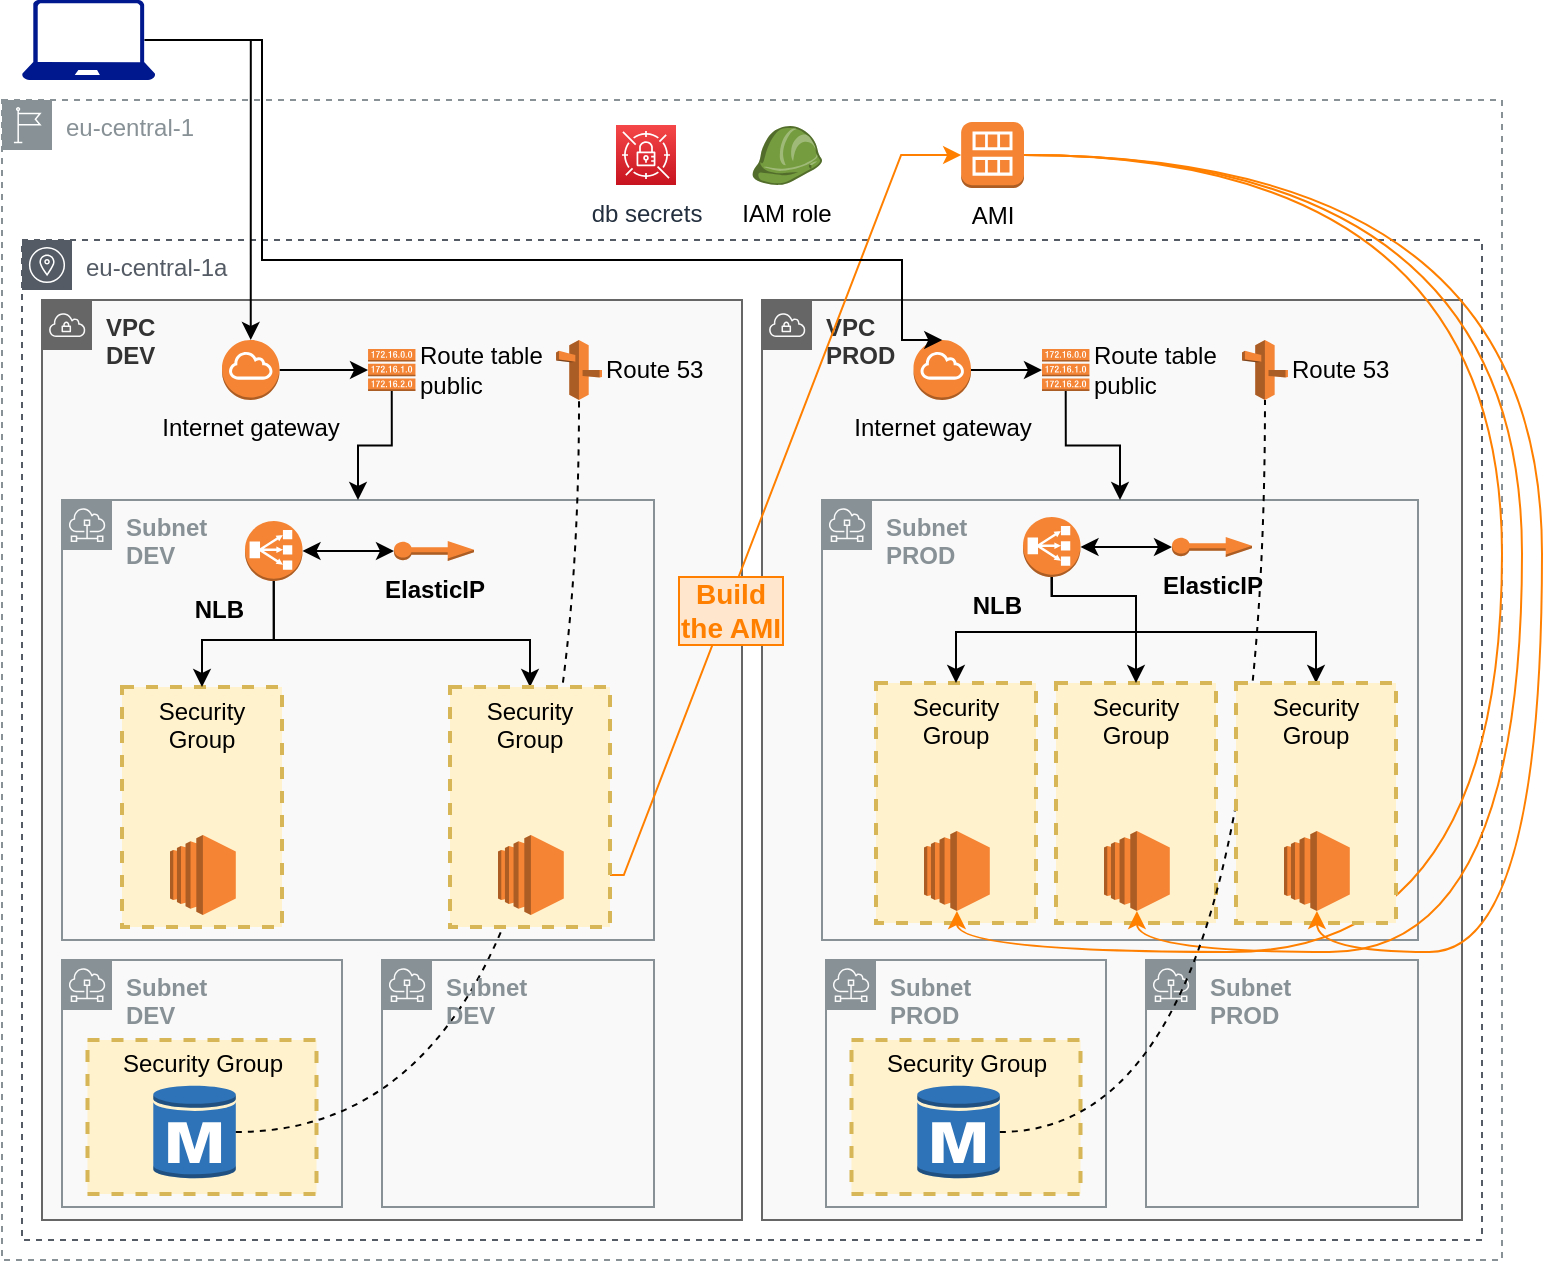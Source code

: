 <mxfile version="13.9.9" type="github">
  <diagram id="UUgaOf1F6qNWSPvY_eEi" name="Page-1">
    <mxGraphModel dx="946" dy="662" grid="1" gridSize="10" guides="1" tooltips="1" connect="1" arrows="1" fold="1" page="1" pageScale="1" pageWidth="827" pageHeight="1169" math="0" shadow="0">
      <root>
        <mxCell id="0" />
        <mxCell id="1" parent="0" />
        <mxCell id="LLyH-jrI4SZby10niK_6-6" value="eu-central-1" style="outlineConnect=0;gradientColor=none;html=1;whiteSpace=wrap;fontSize=12;fontStyle=0;shape=mxgraph.aws4.group;grIcon=mxgraph.aws4.group_region;strokeColor=#879196;fillColor=none;verticalAlign=top;align=left;spacingLeft=30;fontColor=#879196;dashed=1;" parent="1" vertex="1">
          <mxGeometry x="40" y="80" width="750" height="580" as="geometry" />
        </mxCell>
        <mxCell id="LLyH-jrI4SZby10niK_6-10" value="eu-central-1a" style="outlineConnect=0;gradientColor=none;html=1;whiteSpace=wrap;fontSize=12;fontStyle=0;shape=mxgraph.aws4.group;grIcon=mxgraph.aws4.group_availability_zone;strokeColor=#545B64;fillColor=none;verticalAlign=top;align=left;spacingLeft=30;fontColor=#545B64;dashed=1;" parent="1" vertex="1">
          <mxGeometry x="50" y="150" width="730" height="500" as="geometry" />
        </mxCell>
        <mxCell id="FU5zcwVCU_c94r31TygK-25" value="&lt;b&gt;VPC &lt;br&gt;PROD&lt;/b&gt;" style="outlineConnect=0;html=1;whiteSpace=wrap;fontSize=12;fontStyle=0;shape=mxgraph.aws4.group;grIcon=mxgraph.aws4.group_vpc;strokeColor=#666666;fillColor=#f5f5f5;verticalAlign=top;align=left;spacingLeft=30;dashed=0;fillOpacity=60;fontColor=#333333;" vertex="1" parent="1">
          <mxGeometry x="420" y="180" width="350" height="460" as="geometry" />
        </mxCell>
        <mxCell id="LLyH-jrI4SZby10niK_6-5" value="&lt;b&gt;VPC &lt;br&gt;DEV&lt;/b&gt;" style="outlineConnect=0;html=1;whiteSpace=wrap;fontSize=12;fontStyle=0;shape=mxgraph.aws4.group;grIcon=mxgraph.aws4.group_vpc;strokeColor=#666666;fillColor=#f5f5f5;verticalAlign=top;align=left;spacingLeft=30;dashed=0;fillOpacity=60;fontColor=#333333;" parent="1" vertex="1">
          <mxGeometry x="60" y="180" width="350" height="460" as="geometry" />
        </mxCell>
        <mxCell id="LLyH-jrI4SZby10niK_6-4" value="&lt;b&gt;Subnet &lt;br&gt;DEV&lt;/b&gt;" style="outlineConnect=0;gradientColor=none;html=1;whiteSpace=wrap;fontSize=12;fontStyle=0;shape=mxgraph.aws4.group;grIcon=mxgraph.aws4.group_subnet;strokeColor=#879196;fillColor=none;verticalAlign=top;align=left;spacingLeft=30;fontColor=#879196;dashed=0;" parent="1" vertex="1">
          <mxGeometry x="70" y="280" width="296" height="220" as="geometry" />
        </mxCell>
        <mxCell id="LLyH-jrI4SZby10niK_6-27" style="edgeStyle=orthogonalEdgeStyle;rounded=0;orthogonalLoop=1;jettySize=auto;html=1;exitX=1;exitY=0.5;exitDx=0;exitDy=0;exitPerimeter=0;entryX=0;entryY=0.5;entryDx=0;entryDy=0;entryPerimeter=0;" parent="1" source="LLyH-jrI4SZby10niK_6-2" target="LLyH-jrI4SZby10niK_6-19" edge="1">
          <mxGeometry relative="1" as="geometry" />
        </mxCell>
        <mxCell id="LLyH-jrI4SZby10niK_6-2" value="Internet gateway" style="outlineConnect=0;dashed=0;verticalLabelPosition=bottom;verticalAlign=top;align=center;html=1;shape=mxgraph.aws3.internet_gateway;fillColor=#F58534;gradientColor=none;" parent="1" vertex="1">
          <mxGeometry x="150" y="200" width="28.75" height="30" as="geometry" />
        </mxCell>
        <mxCell id="LLyH-jrI4SZby10niK_6-28" style="edgeStyle=orthogonalEdgeStyle;rounded=0;orthogonalLoop=1;jettySize=auto;html=1;exitX=0.92;exitY=0.5;exitDx=0;exitDy=0;exitPerimeter=0;entryX=0.5;entryY=0;entryDx=0;entryDy=0;entryPerimeter=0;" parent="1" source="LLyH-jrI4SZby10niK_6-12" target="LLyH-jrI4SZby10niK_6-2" edge="1">
          <mxGeometry relative="1" as="geometry" />
        </mxCell>
        <mxCell id="LLyH-jrI4SZby10niK_6-12" value="" style="aspect=fixed;pointerEvents=1;shadow=0;dashed=0;html=1;strokeColor=none;labelPosition=center;verticalLabelPosition=bottom;verticalAlign=top;align=center;fillColor=#00188D;shape=mxgraph.azure.laptop" parent="1" vertex="1">
          <mxGeometry x="50" y="30" width="66.66" height="40" as="geometry" />
        </mxCell>
        <mxCell id="LLyH-jrI4SZby10niK_6-16" value="&lt;b&gt;Subnet&lt;br&gt;PROD&lt;/b&gt;" style="outlineConnect=0;gradientColor=none;html=1;whiteSpace=wrap;fontSize=12;fontStyle=0;shape=mxgraph.aws4.group;grIcon=mxgraph.aws4.group_subnet;strokeColor=#879196;fillColor=none;verticalAlign=top;align=left;spacingLeft=30;fontColor=#879196;dashed=0;" parent="1" vertex="1">
          <mxGeometry x="450" y="280" width="298" height="220" as="geometry" />
        </mxCell>
        <mxCell id="LLyH-jrI4SZby10niK_6-24" style="edgeStyle=orthogonalEdgeStyle;rounded=0;orthogonalLoop=1;jettySize=auto;html=1;exitX=0.5;exitY=1;exitDx=0;exitDy=0;exitPerimeter=0;" parent="1" source="LLyH-jrI4SZby10niK_6-19" target="LLyH-jrI4SZby10niK_6-4" edge="1">
          <mxGeometry relative="1" as="geometry" />
        </mxCell>
        <mxCell id="LLyH-jrI4SZby10niK_6-19" value="Route table&lt;br&gt;public" style="outlineConnect=0;dashed=0;verticalLabelPosition=middle;verticalAlign=middle;align=left;html=1;shape=mxgraph.aws3.route_table;fillColor=#F58536;gradientColor=none;labelPosition=right;" parent="1" vertex="1">
          <mxGeometry x="223.02" y="204.5" width="23.71" height="21" as="geometry" />
        </mxCell>
        <mxCell id="Gg3K2ls2yGk3OWGE8Ab6-3" value="Route 53" style="outlineConnect=0;dashed=0;verticalLabelPosition=middle;verticalAlign=middle;align=left;html=1;shape=mxgraph.aws3.route_53;fillColor=#F58536;gradientColor=none;labelPosition=right;" parent="1" vertex="1">
          <mxGeometry x="317.02" y="200" width="22.98" height="30" as="geometry" />
        </mxCell>
        <mxCell id="WJ81USQerfGTGFu2v-6j-1" value="IAM role" style="outlineConnect=0;dashed=0;verticalLabelPosition=bottom;verticalAlign=top;align=center;html=1;shape=mxgraph.aws3.role;fillColor=#759C3E;gradientColor=none;" parent="1" vertex="1">
          <mxGeometry x="414.93" y="93" width="35.07" height="29.5" as="geometry" />
        </mxCell>
        <mxCell id="WJ81USQerfGTGFu2v-6j-3" value="db secrets" style="outlineConnect=0;fontColor=#232F3E;gradientColor=#F54749;gradientDirection=north;fillColor=#C7131F;strokeColor=#ffffff;dashed=0;verticalLabelPosition=bottom;verticalAlign=top;align=center;html=1;fontSize=12;fontStyle=0;aspect=fixed;shape=mxgraph.aws4.resourceIcon;resIcon=mxgraph.aws4.secrets_manager;" parent="1" vertex="1">
          <mxGeometry x="347" y="92.5" width="30" height="30" as="geometry" />
        </mxCell>
        <mxCell id="mmzX4yjb0Bl6ZRDBmCqj-1" value="Security Group" style="fontStyle=0;verticalAlign=top;align=center;spacingTop=-2;fillColor=#fff2cc;rounded=0;whiteSpace=wrap;html=1;strokeColor=#d6b656;strokeWidth=2;dashed=1;container=1;collapsible=0;expand=0;recursiveResize=0;" parent="1" vertex="1">
          <mxGeometry x="100" y="373.5" width="80" height="120" as="geometry" />
        </mxCell>
        <mxCell id="mmzX4yjb0Bl6ZRDBmCqj-2" value="" style="outlineConnect=0;dashed=0;verticalLabelPosition=bottom;verticalAlign=top;align=center;html=1;shape=mxgraph.aws3.ec2;fillColor=#F58534;gradientColor=none;" parent="mmzX4yjb0Bl6ZRDBmCqj-1" vertex="1">
          <mxGeometry x="24.0" y="74" width="32.9" height="40" as="geometry" />
        </mxCell>
        <mxCell id="mmzX4yjb0Bl6ZRDBmCqj-3" value="" style="shape=image;html=1;verticalAlign=top;verticalLabelPosition=bottom;labelBackgroundColor=#ffffff;imageAspect=0;aspect=fixed;image=https://cdn2.iconfinder.com/data/icons/nodejs-1/128/nodejs-128.png" parent="mmzX4yjb0Bl6ZRDBmCqj-1" vertex="1">
          <mxGeometry x="16.45" y="30" width="48" height="48" as="geometry" />
        </mxCell>
        <mxCell id="mmzX4yjb0Bl6ZRDBmCqj-11" value="&lt;b&gt;Subnet&lt;br&gt;DEV&lt;/b&gt;" style="outlineConnect=0;gradientColor=none;html=1;whiteSpace=wrap;fontSize=12;fontStyle=0;shape=mxgraph.aws4.group;grIcon=mxgraph.aws4.group_subnet;strokeColor=#879196;fillColor=none;verticalAlign=top;align=left;spacingLeft=30;fontColor=#879196;dashed=0;" parent="1" vertex="1">
          <mxGeometry x="70" y="510" width="140" height="123.5" as="geometry" />
        </mxCell>
        <mxCell id="LLyH-jrI4SZby10niK_6-3" value="Security Group" style="fontStyle=0;verticalAlign=top;align=center;spacingTop=-2;fillColor=#fff2cc;rounded=0;whiteSpace=wrap;html=1;strokeColor=#d6b656;strokeWidth=2;dashed=1;container=1;collapsible=0;expand=0;recursiveResize=0;" parent="1" vertex="1">
          <mxGeometry x="82.75" y="550" width="114.5" height="77" as="geometry" />
        </mxCell>
        <mxCell id="LLyH-jrI4SZby10niK_6-1" value="" style="outlineConnect=0;dashed=0;verticalLabelPosition=bottom;verticalAlign=top;align=center;html=1;shape=mxgraph.aws3.rds_db_instance;fillColor=#2E73B8;gradientColor=none;" parent="LLyH-jrI4SZby10niK_6-3" vertex="1">
          <mxGeometry x="32.9" y="22" width="41.25" height="48" as="geometry" />
        </mxCell>
        <mxCell id="mmzX4yjb0Bl6ZRDBmCqj-20" style="edgeStyle=orthogonalEdgeStyle;rounded=0;orthogonalLoop=1;jettySize=auto;html=1;exitX=0.5;exitY=1;exitDx=0;exitDy=0;exitPerimeter=0;entryX=0.5;entryY=0;entryDx=0;entryDy=0;" parent="1" source="mmzX4yjb0Bl6ZRDBmCqj-15" target="mmzX4yjb0Bl6ZRDBmCqj-4" edge="1">
          <mxGeometry relative="1" as="geometry">
            <Array as="points">
              <mxPoint x="176" y="350" />
              <mxPoint x="304" y="350" />
            </Array>
          </mxGeometry>
        </mxCell>
        <mxCell id="mmzX4yjb0Bl6ZRDBmCqj-26" style="edgeStyle=orthogonalEdgeStyle;rounded=0;orthogonalLoop=1;jettySize=auto;html=1;exitX=0.5;exitY=1;exitDx=0;exitDy=0;exitPerimeter=0;entryX=0.5;entryY=0;entryDx=0;entryDy=0;startArrow=none;startFill=0;" parent="1" source="mmzX4yjb0Bl6ZRDBmCqj-15" target="mmzX4yjb0Bl6ZRDBmCqj-1" edge="1">
          <mxGeometry relative="1" as="geometry">
            <Array as="points">
              <mxPoint x="176" y="350" />
              <mxPoint x="140" y="350" />
            </Array>
          </mxGeometry>
        </mxCell>
        <mxCell id="mmzX4yjb0Bl6ZRDBmCqj-15" value="&lt;b&gt;NLB&lt;/b&gt;" style="outlineConnect=0;dashed=0;verticalLabelPosition=bottom;verticalAlign=top;align=right;html=1;shape=mxgraph.aws3.classic_load_balancer;fillColor=#F58534;gradientColor=none;labelPosition=left;" parent="1" vertex="1">
          <mxGeometry x="161.5" y="290.5" width="28.75" height="30" as="geometry" />
        </mxCell>
        <mxCell id="mmzX4yjb0Bl6ZRDBmCqj-23" value="" style="edgeStyle=orthogonalEdgeStyle;rounded=0;orthogonalLoop=1;jettySize=auto;html=1;startArrow=classic;startFill=1;" parent="1" source="mmzX4yjb0Bl6ZRDBmCqj-22" target="mmzX4yjb0Bl6ZRDBmCqj-15" edge="1">
          <mxGeometry relative="1" as="geometry" />
        </mxCell>
        <mxCell id="mmzX4yjb0Bl6ZRDBmCqj-22" value="&lt;b&gt;ElasticIP&lt;/b&gt;" style="outlineConnect=0;dashed=0;verticalLabelPosition=bottom;verticalAlign=top;align=center;html=1;shape=mxgraph.aws3.elastic_ip;fillColor=#F58534;gradientColor=none;" parent="1" vertex="1">
          <mxGeometry x="236" y="300.5" width="40" height="10" as="geometry" />
        </mxCell>
        <mxCell id="FU5zcwVCU_c94r31TygK-1" value="Security Group" style="fontStyle=0;verticalAlign=top;align=center;spacingTop=-2;fillColor=#fff2cc;rounded=0;whiteSpace=wrap;html=1;strokeColor=#d6b656;strokeWidth=2;dashed=1;container=1;collapsible=0;expand=0;recursiveResize=0;" vertex="1" parent="1">
          <mxGeometry x="477" y="371.5" width="80" height="120" as="geometry" />
        </mxCell>
        <mxCell id="FU5zcwVCU_c94r31TygK-2" value="" style="outlineConnect=0;dashed=0;verticalLabelPosition=bottom;verticalAlign=top;align=center;html=1;shape=mxgraph.aws3.ec2;fillColor=#F58534;gradientColor=none;" vertex="1" parent="FU5zcwVCU_c94r31TygK-1">
          <mxGeometry x="24.0" y="74" width="32.9" height="40" as="geometry" />
        </mxCell>
        <mxCell id="FU5zcwVCU_c94r31TygK-3" value="" style="shape=image;html=1;verticalAlign=top;verticalLabelPosition=bottom;labelBackgroundColor=#ffffff;imageAspect=0;aspect=fixed;image=https://cdn2.iconfinder.com/data/icons/nodejs-1/128/nodejs-128.png" vertex="1" parent="FU5zcwVCU_c94r31TygK-1">
          <mxGeometry x="16.45" y="30" width="48" height="48" as="geometry" />
        </mxCell>
        <mxCell id="FU5zcwVCU_c94r31TygK-4" value="Security Group" style="fontStyle=0;verticalAlign=top;align=center;spacingTop=-2;fillColor=#fff2cc;rounded=0;whiteSpace=wrap;html=1;strokeColor=#d6b656;strokeWidth=2;dashed=1;container=1;collapsible=0;expand=0;recursiveResize=0;" vertex="1" parent="1">
          <mxGeometry x="567" y="371.5" width="80" height="120" as="geometry" />
        </mxCell>
        <mxCell id="FU5zcwVCU_c94r31TygK-5" value="" style="outlineConnect=0;dashed=0;verticalLabelPosition=bottom;verticalAlign=top;align=center;html=1;shape=mxgraph.aws3.ec2;fillColor=#F58534;gradientColor=none;" vertex="1" parent="FU5zcwVCU_c94r31TygK-4">
          <mxGeometry x="24.0" y="74" width="32.9" height="40" as="geometry" />
        </mxCell>
        <mxCell id="FU5zcwVCU_c94r31TygK-6" value="" style="shape=image;html=1;verticalAlign=top;verticalLabelPosition=bottom;labelBackgroundColor=#ffffff;imageAspect=0;aspect=fixed;image=https://cdn2.iconfinder.com/data/icons/nodejs-1/128/nodejs-128.png" vertex="1" parent="FU5zcwVCU_c94r31TygK-4">
          <mxGeometry x="16.45" y="30" width="48" height="48" as="geometry" />
        </mxCell>
        <mxCell id="FU5zcwVCU_c94r31TygK-10" style="edgeStyle=orthogonalEdgeStyle;rounded=0;orthogonalLoop=1;jettySize=auto;html=1;exitX=0.5;exitY=1;exitDx=0;exitDy=0;exitPerimeter=0;entryX=0.5;entryY=0;entryDx=0;entryDy=0;" edge="1" parent="1" source="FU5zcwVCU_c94r31TygK-13" target="FU5zcwVCU_c94r31TygK-7">
          <mxGeometry relative="1" as="geometry">
            <Array as="points">
              <mxPoint x="565" y="328" />
              <mxPoint x="607" y="328" />
              <mxPoint x="607" y="346" />
              <mxPoint x="697" y="346" />
            </Array>
          </mxGeometry>
        </mxCell>
        <mxCell id="FU5zcwVCU_c94r31TygK-11" style="edgeStyle=orthogonalEdgeStyle;rounded=0;orthogonalLoop=1;jettySize=auto;html=1;exitX=0.5;exitY=1;exitDx=0;exitDy=0;exitPerimeter=0;entryX=0.5;entryY=0;entryDx=0;entryDy=0;" edge="1" parent="1" source="FU5zcwVCU_c94r31TygK-13" target="FU5zcwVCU_c94r31TygK-1">
          <mxGeometry relative="1" as="geometry">
            <Array as="points">
              <mxPoint x="565" y="328" />
              <mxPoint x="607" y="328" />
              <mxPoint x="607" y="346" />
              <mxPoint x="517" y="346" />
            </Array>
          </mxGeometry>
        </mxCell>
        <mxCell id="FU5zcwVCU_c94r31TygK-12" style="edgeStyle=orthogonalEdgeStyle;rounded=0;orthogonalLoop=1;jettySize=auto;html=1;exitX=0.5;exitY=1;exitDx=0;exitDy=0;exitPerimeter=0;entryX=0.5;entryY=0;entryDx=0;entryDy=0;startArrow=none;startFill=0;" edge="1" parent="1" source="FU5zcwVCU_c94r31TygK-13" target="FU5zcwVCU_c94r31TygK-4">
          <mxGeometry relative="1" as="geometry">
            <Array as="points">
              <mxPoint x="565" y="328" />
              <mxPoint x="607" y="328" />
            </Array>
          </mxGeometry>
        </mxCell>
        <mxCell id="FU5zcwVCU_c94r31TygK-13" value="&lt;b&gt;NLB&lt;/b&gt;" style="outlineConnect=0;dashed=0;verticalLabelPosition=bottom;verticalAlign=top;align=right;html=1;shape=mxgraph.aws3.classic_load_balancer;fillColor=#F58534;gradientColor=none;labelPosition=left;" vertex="1" parent="1">
          <mxGeometry x="550.5" y="288.5" width="28.75" height="30" as="geometry" />
        </mxCell>
        <mxCell id="FU5zcwVCU_c94r31TygK-14" value="" style="edgeStyle=orthogonalEdgeStyle;rounded=0;orthogonalLoop=1;jettySize=auto;html=1;startArrow=classic;startFill=1;" edge="1" parent="1" source="FU5zcwVCU_c94r31TygK-15" target="FU5zcwVCU_c94r31TygK-13">
          <mxGeometry relative="1" as="geometry" />
        </mxCell>
        <mxCell id="FU5zcwVCU_c94r31TygK-15" value="&lt;b&gt;ElasticIP&lt;/b&gt;" style="outlineConnect=0;dashed=0;verticalLabelPosition=bottom;verticalAlign=top;align=center;html=1;shape=mxgraph.aws3.elastic_ip;fillColor=#F58534;gradientColor=none;" vertex="1" parent="1">
          <mxGeometry x="625" y="298.5" width="40" height="10" as="geometry" />
        </mxCell>
        <mxCell id="FU5zcwVCU_c94r31TygK-19" style="edgeStyle=orthogonalEdgeStyle;curved=1;rounded=0;orthogonalLoop=1;jettySize=auto;html=1;exitX=1;exitY=0.5;exitDx=0;exitDy=0;exitPerimeter=0;entryX=0.5;entryY=1;entryDx=0;entryDy=0;entryPerimeter=0;labelBackgroundColor=#FFE6CC;fontColor=#FF8000;align=center;strokeColor=#FF8000;" edge="1" parent="1" source="FU5zcwVCU_c94r31TygK-16" target="FU5zcwVCU_c94r31TygK-5">
          <mxGeometry relative="1" as="geometry">
            <Array as="points">
              <mxPoint x="800" y="108" />
              <mxPoint x="800" y="506" />
              <mxPoint x="608" y="506" />
            </Array>
          </mxGeometry>
        </mxCell>
        <mxCell id="FU5zcwVCU_c94r31TygK-20" style="edgeStyle=orthogonalEdgeStyle;curved=1;rounded=0;orthogonalLoop=1;jettySize=auto;html=1;exitX=1;exitY=0.5;exitDx=0;exitDy=0;exitPerimeter=0;entryX=0.5;entryY=1;entryDx=0;entryDy=0;entryPerimeter=0;labelBackgroundColor=#FFE6CC;fontColor=#FF8000;align=center;strokeColor=#FF8000;" edge="1" parent="1" source="FU5zcwVCU_c94r31TygK-16" target="FU5zcwVCU_c94r31TygK-2">
          <mxGeometry relative="1" as="geometry">
            <Array as="points">
              <mxPoint x="790" y="108" />
              <mxPoint x="790" y="506" />
              <mxPoint x="518" y="506" />
            </Array>
          </mxGeometry>
        </mxCell>
        <mxCell id="FU5zcwVCU_c94r31TygK-16" value="AMI" style="outlineConnect=0;dashed=0;verticalLabelPosition=bottom;verticalAlign=top;align=center;html=1;shape=mxgraph.aws3.ami;fillColor=#F58534;gradientColor=none;" vertex="1" parent="1">
          <mxGeometry x="519.57" y="91" width="31.43" height="33" as="geometry" />
        </mxCell>
        <mxCell id="FU5zcwVCU_c94r31TygK-17" value="&lt;b&gt;&lt;font style=&quot;font-size: 14px&quot;&gt;Build &lt;br&gt;the AMI&lt;/font&gt;&lt;/b&gt;" style="edgeStyle=entityRelationEdgeStyle;rounded=0;orthogonalLoop=1;jettySize=auto;html=1;exitX=1;exitY=0.5;exitDx=0;exitDy=0;exitPerimeter=0;entryX=0;entryY=0.5;entryDx=0;entryDy=0;entryPerimeter=0;elbow=vertical;labelPosition=left;verticalLabelPosition=middle;align=center;verticalAlign=middle;labelBackgroundColor=#FFE6CC;horizontal=1;spacingTop=9;spacingRight=3;fontColor=#FF8000;labelBorderColor=#FF8000;strokeColor=#FF8000;spacingLeft=17;" edge="1" parent="1" source="mmzX4yjb0Bl6ZRDBmCqj-5" target="FU5zcwVCU_c94r31TygK-16">
          <mxGeometry x="-0.214" y="6" relative="1" as="geometry">
            <mxPoint as="offset" />
          </mxGeometry>
        </mxCell>
        <mxCell id="FU5zcwVCU_c94r31TygK-31" style="edgeStyle=orthogonalEdgeStyle;rounded=0;orthogonalLoop=1;jettySize=auto;html=1;exitX=0.5;exitY=1;exitDx=0;exitDy=0;exitPerimeter=0;labelBackgroundColor=none;align=center;" edge="1" parent="1" source="FU5zcwVCU_c94r31TygK-26" target="LLyH-jrI4SZby10niK_6-16">
          <mxGeometry relative="1" as="geometry" />
        </mxCell>
        <mxCell id="FU5zcwVCU_c94r31TygK-26" value="Route table&lt;br&gt;public" style="outlineConnect=0;dashed=0;verticalLabelPosition=middle;verticalAlign=middle;align=left;html=1;shape=mxgraph.aws3.route_table;fillColor=#F58536;gradientColor=none;labelPosition=right;" vertex="1" parent="1">
          <mxGeometry x="560" y="204.5" width="23.71" height="21" as="geometry" />
        </mxCell>
        <mxCell id="FU5zcwVCU_c94r31TygK-27" value="Route 53" style="outlineConnect=0;dashed=0;verticalLabelPosition=middle;verticalAlign=middle;align=left;html=1;shape=mxgraph.aws3.route_53;fillColor=#F58536;gradientColor=none;labelPosition=right;" vertex="1" parent="1">
          <mxGeometry x="660" y="200" width="22.98" height="30" as="geometry" />
        </mxCell>
        <mxCell id="FU5zcwVCU_c94r31TygK-32" style="edgeStyle=orthogonalEdgeStyle;rounded=0;orthogonalLoop=1;jettySize=auto;html=1;exitX=1;exitY=0.5;exitDx=0;exitDy=0;exitPerimeter=0;entryX=0;entryY=0.5;entryDx=0;entryDy=0;entryPerimeter=0;labelBackgroundColor=none;strokeColor=#000000;fontColor=#000000;align=center;" edge="1" parent="1" source="FU5zcwVCU_c94r31TygK-28" target="FU5zcwVCU_c94r31TygK-26">
          <mxGeometry relative="1" as="geometry" />
        </mxCell>
        <mxCell id="FU5zcwVCU_c94r31TygK-28" value="Internet gateway" style="outlineConnect=0;dashed=0;verticalLabelPosition=bottom;verticalAlign=top;align=center;html=1;shape=mxgraph.aws3.internet_gateway;fillColor=#F58534;gradientColor=none;" vertex="1" parent="1">
          <mxGeometry x="495.75" y="200" width="28.75" height="30" as="geometry" />
        </mxCell>
        <mxCell id="FU5zcwVCU_c94r31TygK-29" style="edgeStyle=orthogonalEdgeStyle;rounded=0;orthogonalLoop=1;jettySize=auto;html=1;exitX=0.92;exitY=0.5;exitDx=0;exitDy=0;exitPerimeter=0;entryX=0.5;entryY=0;entryDx=0;entryDy=0;entryPerimeter=0;" edge="1" parent="1" source="LLyH-jrI4SZby10niK_6-12" target="FU5zcwVCU_c94r31TygK-28">
          <mxGeometry relative="1" as="geometry">
            <mxPoint x="121.327" y="60" as="sourcePoint" />
            <mxPoint x="154.375" y="210" as="targetPoint" />
            <Array as="points">
              <mxPoint x="170" y="50" />
              <mxPoint x="170" y="160" />
              <mxPoint x="490" y="160" />
            </Array>
          </mxGeometry>
        </mxCell>
        <mxCell id="Gg3K2ls2yGk3OWGE8Ab6-6" style="edgeStyle=orthogonalEdgeStyle;rounded=0;orthogonalLoop=1;jettySize=auto;html=1;entryX=0.5;entryY=1;entryDx=0;entryDy=0;entryPerimeter=0;endArrow=none;endFill=0;curved=1;dashed=1;" parent="1" source="LLyH-jrI4SZby10niK_6-1" target="Gg3K2ls2yGk3OWGE8Ab6-3" edge="1">
          <mxGeometry relative="1" as="geometry">
            <mxPoint x="181.45" y="450" as="sourcePoint" />
            <mxPoint x="502.49" y="235" as="targetPoint" />
          </mxGeometry>
        </mxCell>
        <mxCell id="mmzX4yjb0Bl6ZRDBmCqj-4" value="Security Group" style="fontStyle=0;verticalAlign=top;align=center;spacingTop=-2;fillColor=#fff2cc;rounded=0;whiteSpace=wrap;html=1;strokeColor=#d6b656;strokeWidth=2;dashed=1;container=1;collapsible=0;expand=0;recursiveResize=0;" parent="1" vertex="1">
          <mxGeometry x="264" y="373.5" width="80" height="120" as="geometry" />
        </mxCell>
        <mxCell id="mmzX4yjb0Bl6ZRDBmCqj-5" value="" style="outlineConnect=0;dashed=0;verticalLabelPosition=bottom;verticalAlign=top;align=center;html=1;shape=mxgraph.aws3.ec2;fillColor=#F58534;gradientColor=none;" parent="mmzX4yjb0Bl6ZRDBmCqj-4" vertex="1">
          <mxGeometry x="24.0" y="74" width="32.9" height="40" as="geometry" />
        </mxCell>
        <mxCell id="mmzX4yjb0Bl6ZRDBmCqj-6" value="" style="shape=image;html=1;verticalAlign=top;verticalLabelPosition=bottom;labelBackgroundColor=#ffffff;imageAspect=0;aspect=fixed;image=https://cdn2.iconfinder.com/data/icons/nodejs-1/128/nodejs-128.png" parent="mmzX4yjb0Bl6ZRDBmCqj-4" vertex="1">
          <mxGeometry x="16.45" y="30" width="48" height="48" as="geometry" />
        </mxCell>
        <mxCell id="FU5zcwVCU_c94r31TygK-35" value="&lt;b&gt;Subnet&lt;br&gt;DEV&lt;/b&gt;" style="outlineConnect=0;gradientColor=none;html=1;whiteSpace=wrap;fontSize=12;fontStyle=0;shape=mxgraph.aws4.group;grIcon=mxgraph.aws4.group_subnet;strokeColor=#879196;fillColor=none;verticalAlign=top;align=left;spacingLeft=30;fontColor=#879196;dashed=0;" vertex="1" parent="1">
          <mxGeometry x="230" y="510" width="136" height="123.5" as="geometry" />
        </mxCell>
        <mxCell id="FU5zcwVCU_c94r31TygK-36" value="&lt;b&gt;Subnet&lt;br&gt;PROD&lt;br&gt;&lt;/b&gt;" style="outlineConnect=0;gradientColor=none;html=1;whiteSpace=wrap;fontSize=12;fontStyle=0;shape=mxgraph.aws4.group;grIcon=mxgraph.aws4.group_subnet;strokeColor=#879196;fillColor=none;verticalAlign=top;align=left;spacingLeft=30;fontColor=#879196;dashed=0;" vertex="1" parent="1">
          <mxGeometry x="452" y="510" width="140" height="123.5" as="geometry" />
        </mxCell>
        <mxCell id="FU5zcwVCU_c94r31TygK-37" value="Security Group" style="fontStyle=0;verticalAlign=top;align=center;spacingTop=-2;fillColor=#fff2cc;rounded=0;whiteSpace=wrap;html=1;strokeColor=#d6b656;strokeWidth=2;dashed=1;container=1;collapsible=0;expand=0;recursiveResize=0;" vertex="1" parent="1">
          <mxGeometry x="464.75" y="550" width="114.5" height="77" as="geometry" />
        </mxCell>
        <mxCell id="FU5zcwVCU_c94r31TygK-38" value="" style="outlineConnect=0;dashed=0;verticalLabelPosition=bottom;verticalAlign=top;align=center;html=1;shape=mxgraph.aws3.rds_db_instance;fillColor=#2E73B8;gradientColor=none;" vertex="1" parent="FU5zcwVCU_c94r31TygK-37">
          <mxGeometry x="32.9" y="22" width="41.25" height="48" as="geometry" />
        </mxCell>
        <mxCell id="FU5zcwVCU_c94r31TygK-39" value="&lt;b&gt;Subnet&lt;br&gt;PROD&lt;br&gt;&lt;/b&gt;" style="outlineConnect=0;gradientColor=none;html=1;whiteSpace=wrap;fontSize=12;fontStyle=0;shape=mxgraph.aws4.group;grIcon=mxgraph.aws4.group_subnet;strokeColor=#879196;fillColor=none;verticalAlign=top;align=left;spacingLeft=30;fontColor=#879196;dashed=0;" vertex="1" parent="1">
          <mxGeometry x="612" y="510" width="136" height="123.5" as="geometry" />
        </mxCell>
        <mxCell id="FU5zcwVCU_c94r31TygK-33" style="edgeStyle=orthogonalEdgeStyle;rounded=0;orthogonalLoop=1;jettySize=auto;html=1;entryX=0.5;entryY=1;entryDx=0;entryDy=0;entryPerimeter=0;endArrow=none;endFill=0;curved=1;dashed=1;exitX=1;exitY=0.5;exitDx=0;exitDy=0;exitPerimeter=0;" edge="1" parent="1" source="FU5zcwVCU_c94r31TygK-38" target="FU5zcwVCU_c94r31TygK-27">
          <mxGeometry relative="1" as="geometry">
            <mxPoint x="638.25" y="596" as="sourcePoint" />
            <mxPoint x="338.51" y="240" as="targetPoint" />
          </mxGeometry>
        </mxCell>
        <mxCell id="FU5zcwVCU_c94r31TygK-7" value="Security Group" style="fontStyle=0;verticalAlign=top;align=center;spacingTop=-2;fillColor=#fff2cc;rounded=0;whiteSpace=wrap;html=1;strokeColor=#d6b656;strokeWidth=2;dashed=1;container=1;collapsible=0;expand=0;recursiveResize=0;" vertex="1" parent="1">
          <mxGeometry x="657" y="371.5" width="80" height="120" as="geometry" />
        </mxCell>
        <mxCell id="FU5zcwVCU_c94r31TygK-8" value="" style="outlineConnect=0;dashed=0;verticalLabelPosition=bottom;verticalAlign=top;align=center;html=1;shape=mxgraph.aws3.ec2;fillColor=#F58534;gradientColor=none;" vertex="1" parent="FU5zcwVCU_c94r31TygK-7">
          <mxGeometry x="24.0" y="74" width="32.9" height="40" as="geometry" />
        </mxCell>
        <mxCell id="FU5zcwVCU_c94r31TygK-9" value="" style="shape=image;html=1;verticalAlign=top;verticalLabelPosition=bottom;labelBackgroundColor=#ffffff;imageAspect=0;aspect=fixed;image=https://cdn2.iconfinder.com/data/icons/nodejs-1/128/nodejs-128.png" vertex="1" parent="FU5zcwVCU_c94r31TygK-7">
          <mxGeometry x="16.45" y="30" width="48" height="48" as="geometry" />
        </mxCell>
        <mxCell id="FU5zcwVCU_c94r31TygK-18" style="edgeStyle=orthogonalEdgeStyle;rounded=0;orthogonalLoop=1;jettySize=auto;html=1;exitX=1;exitY=0.5;exitDx=0;exitDy=0;exitPerimeter=0;entryX=0.5;entryY=1;entryDx=0;entryDy=0;entryPerimeter=0;labelBackgroundColor=#FFE6CC;fontColor=#FF8000;align=center;curved=1;strokeColor=#FF8000;" edge="1" parent="1" source="FU5zcwVCU_c94r31TygK-16" target="FU5zcwVCU_c94r31TygK-8">
          <mxGeometry relative="1" as="geometry">
            <Array as="points">
              <mxPoint x="810" y="108" />
              <mxPoint x="810" y="506" />
              <mxPoint x="698" y="506" />
            </Array>
          </mxGeometry>
        </mxCell>
      </root>
    </mxGraphModel>
  </diagram>
</mxfile>
